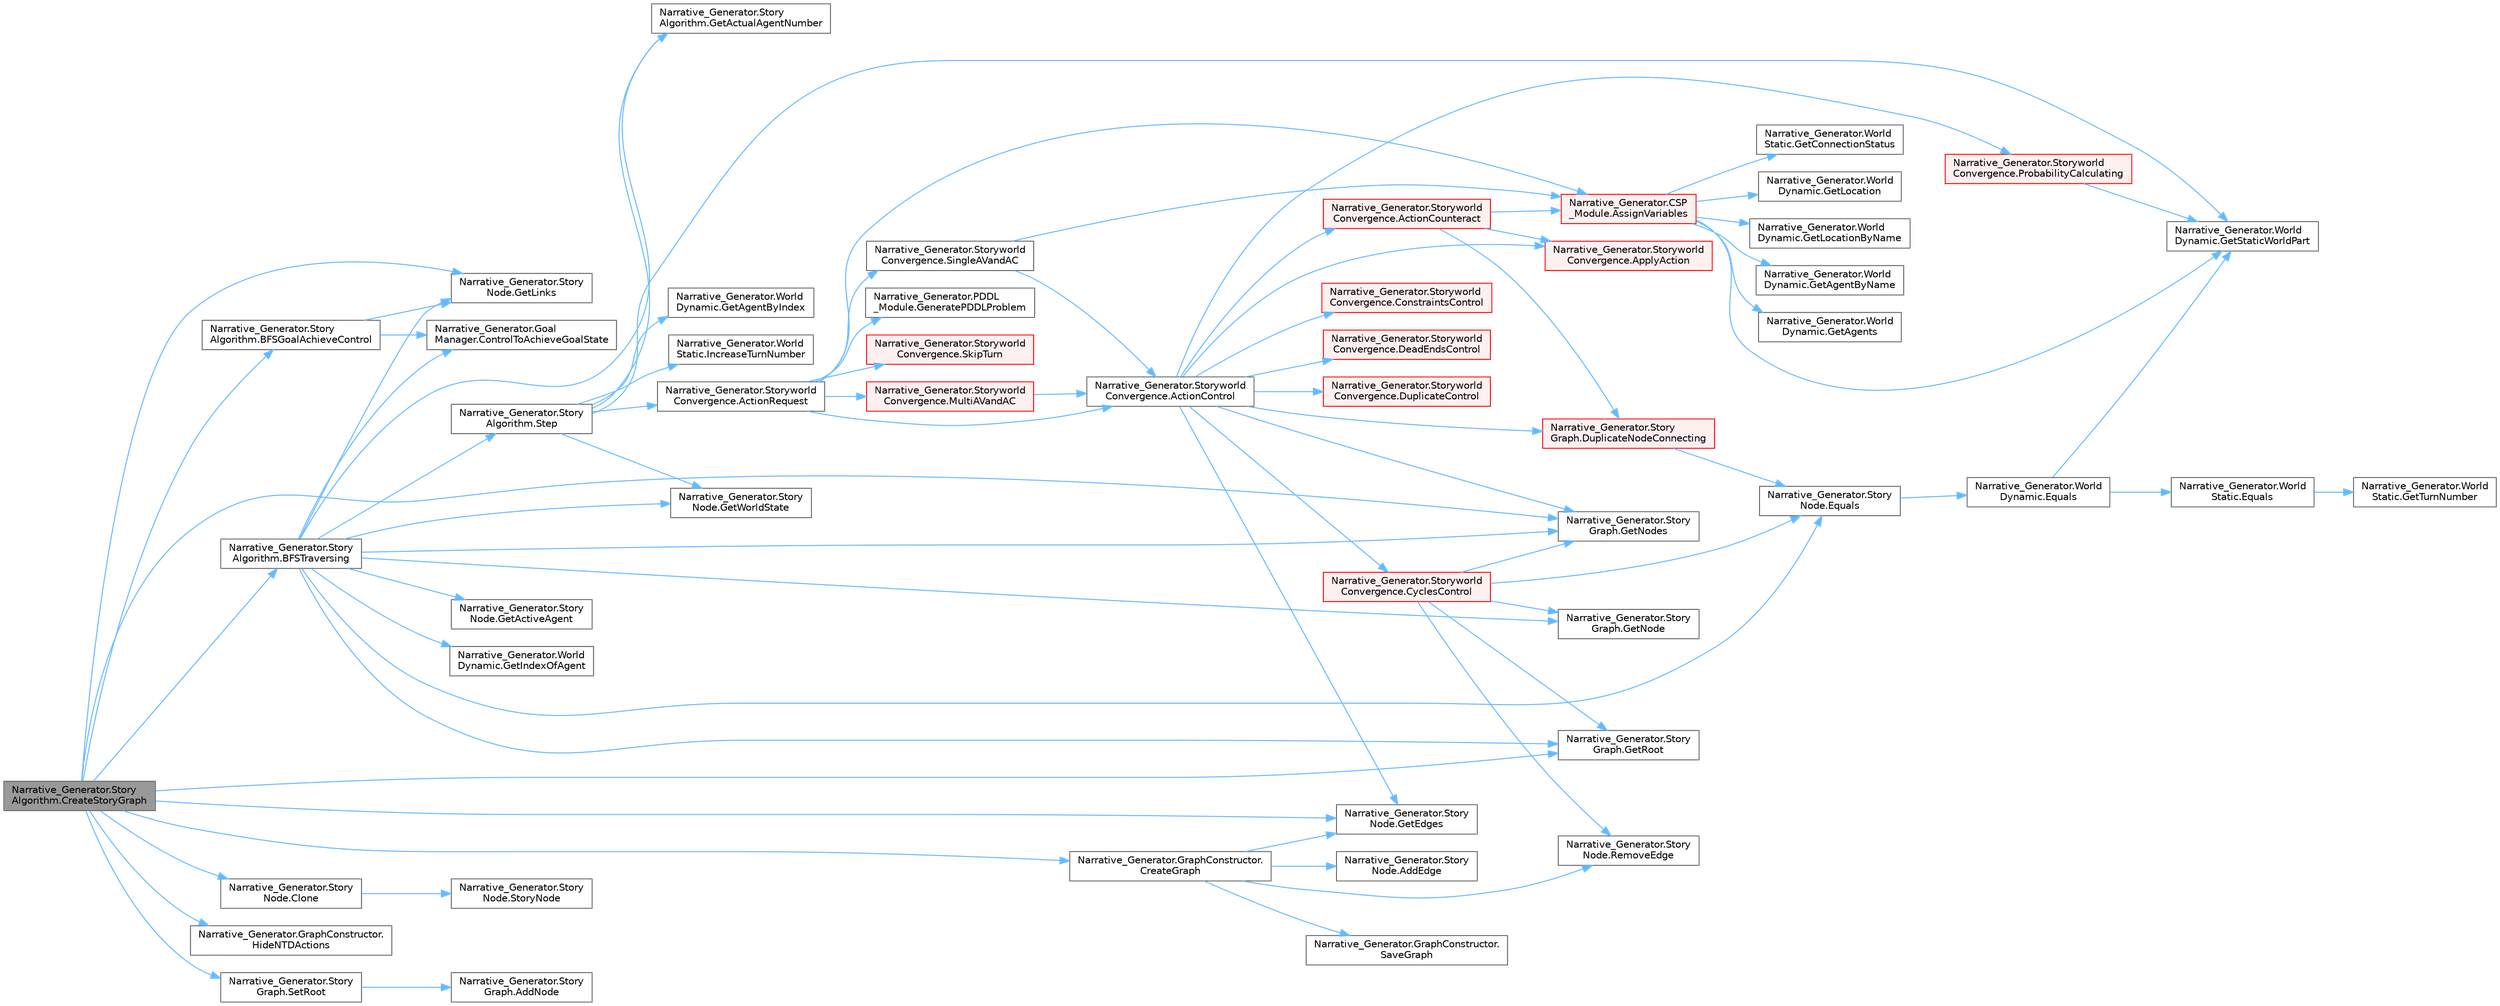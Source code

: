 digraph "Narrative_Generator.StoryAlgorithm.CreateStoryGraph"
{
 // LATEX_PDF_SIZE
  bgcolor="transparent";
  edge [fontname=Helvetica,fontsize=10,labelfontname=Helvetica,labelfontsize=10];
  node [fontname=Helvetica,fontsize=10,shape=box,height=0.2,width=0.4];
  rankdir="LR";
  Node1 [label="Narrative_Generator.Story\lAlgorithm.CreateStoryGraph",height=0.2,width=0.4,color="gray40", fillcolor="grey60", style="filled", fontcolor="black",tooltip="The method that controls the creation of the story graph."];
  Node1 -> Node2 [color="steelblue1",style="solid"];
  Node2 [label="Narrative_Generator.Story\lAlgorithm.BFSGoalAchieveControl",height=0.2,width=0.4,color="grey40", fillcolor="white", style="filled",URL="$class_narrative___generator_1_1_story_algorithm.html#a642de71021abf927ab6f4630287e3304",tooltip="A method that traverses the graph according to the concept of breadth-first search and determines the..."];
  Node2 -> Node3 [color="steelblue1",style="solid"];
  Node3 [label="Narrative_Generator.Goal\lManager.ControlToAchieveGoalState",height=0.2,width=0.4,color="grey40", fillcolor="white", style="filled",URL="$class_narrative___generator_1_1_goal_manager.html#a03884832e1dbd91103e5fa64610bcad7",tooltip="Checks the achievement of any of the goal conditions (in state)."];
  Node2 -> Node4 [color="steelblue1",style="solid"];
  Node4 [label="Narrative_Generator.Story\lNode.GetLinks",height=0.2,width=0.4,color="grey40", fillcolor="white", style="filled",URL="$class_narrative___generator_1_1_story_node.html#a97c8781334050ca7df409f2b46584660",tooltip="Returns a list of all nodes connected to this node."];
  Node1 -> Node5 [color="steelblue1",style="solid"];
  Node5 [label="Narrative_Generator.Story\lAlgorithm.BFSTraversing",height=0.2,width=0.4,color="grey40", fillcolor="white", style="filled",URL="$class_narrative___generator_1_1_story_algorithm.html#a7791dc587915617de53183d85424e7aa",tooltip="A method in which we sequentially create a story graph, node by node, starting at the root,..."];
  Node5 -> Node3 [color="steelblue1",style="solid"];
  Node5 -> Node6 [color="steelblue1",style="solid"];
  Node6 [label="Narrative_Generator.Story\lNode.Equals",height=0.2,width=0.4,color="grey40", fillcolor="white", style="filled",URL="$class_narrative___generator_1_1_story_node.html#a0b05d9dcfa6423f4247cceba1ad62eef",tooltip="Method for comparing two StoryNode instance."];
  Node6 -> Node7 [color="steelblue1",style="solid"];
  Node7 [label="Narrative_Generator.World\lDynamic.Equals",height=0.2,width=0.4,color="grey40", fillcolor="white", style="filled",URL="$class_narrative___generator_1_1_world_dynamic.html#a3b7c061efc8d23cb561bc940800e6a48",tooltip="Method for comparing two WorldDynamic instance."];
  Node7 -> Node8 [color="steelblue1",style="solid"];
  Node8 [label="Narrative_Generator.World\lStatic.Equals",height=0.2,width=0.4,color="grey40", fillcolor="white", style="filled",URL="$class_narrative___generator_1_1_world_static.html#aac70b40850296f313ceaf4f0bcad1549",tooltip="Method for comparing two WorldStatic instance."];
  Node8 -> Node9 [color="steelblue1",style="solid"];
  Node9 [label="Narrative_Generator.World\lStatic.GetTurnNumber",height=0.2,width=0.4,color="grey40", fillcolor="white", style="filled",URL="$class_narrative___generator_1_1_world_static.html#addfc6eedbd7e250cca63bec54ef714a7",tooltip="Returns the turn number."];
  Node7 -> Node10 [color="steelblue1",style="solid"];
  Node10 [label="Narrative_Generator.World\lDynamic.GetStaticWorldPart",height=0.2,width=0.4,color="grey40", fillcolor="white", style="filled",URL="$class_narrative___generator_1_1_world_dynamic.html#af84d5b47653c246de39ebfa7b791826a",tooltip="Returns a component with the static part of the state of this storyworld."];
  Node5 -> Node11 [color="steelblue1",style="solid"];
  Node11 [label="Narrative_Generator.Story\lNode.GetActiveAgent",height=0.2,width=0.4,color="grey40", fillcolor="white", style="filled",URL="$class_narrative___generator_1_1_story_node.html#ad12b92efc9b06a4ee82d4f975a4c5f1d",tooltip="Returns information about the active agent."];
  Node5 -> Node12 [color="steelblue1",style="solid"];
  Node12 [label="Narrative_Generator.Story\lAlgorithm.GetActualAgentNumber",height=0.2,width=0.4,color="grey40", fillcolor="white", style="filled",URL="$class_narrative___generator_1_1_story_algorithm.html#a13d33bb6e24a076bd720a5046193bad4",tooltip="A method that returns the index of the agent that should perform the action."];
  Node5 -> Node13 [color="steelblue1",style="solid"];
  Node13 [label="Narrative_Generator.World\lDynamic.GetIndexOfAgent",height=0.2,width=0.4,color="grey40", fillcolor="white", style="filled",URL="$class_narrative___generator_1_1_world_dynamic.html#aff1029d114e5fd8a0dea75c2cc001af8",tooltip="Returns the index of the specified agent in the list of agents."];
  Node5 -> Node4 [color="steelblue1",style="solid"];
  Node5 -> Node14 [color="steelblue1",style="solid"];
  Node14 [label="Narrative_Generator.Story\lGraph.GetNode",height=0.2,width=0.4,color="grey40", fillcolor="white", style="filled",URL="$class_narrative___generator_1_1_story_graph.html#aa2c2f7846cf71a52d3f669407a12d1c4",tooltip="Returns the specified node from the storygraph."];
  Node5 -> Node15 [color="steelblue1",style="solid"];
  Node15 [label="Narrative_Generator.Story\lGraph.GetNodes",height=0.2,width=0.4,color="grey40", fillcolor="white", style="filled",URL="$class_narrative___generator_1_1_story_graph.html#a87cf32c4d674ebd68744e77652666b57",tooltip="Returns a list of nodes in the storygraph."];
  Node5 -> Node16 [color="steelblue1",style="solid"];
  Node16 [label="Narrative_Generator.Story\lGraph.GetRoot",height=0.2,width=0.4,color="grey40", fillcolor="white", style="filled",URL="$class_narrative___generator_1_1_story_graph.html#a3100813aee5d85fa50becce42ddf5e8e",tooltip="Returns the root node of the storygraph."];
  Node5 -> Node17 [color="steelblue1",style="solid"];
  Node17 [label="Narrative_Generator.Story\lNode.GetWorldState",height=0.2,width=0.4,color="grey40", fillcolor="white", style="filled",URL="$class_narrative___generator_1_1_story_node.html#ab3e318148d1f96d599db8611347b42fb",tooltip="Returns the storyworld state stored by the node."];
  Node5 -> Node18 [color="steelblue1",style="solid"];
  Node18 [label="Narrative_Generator.Story\lAlgorithm.Step",height=0.2,width=0.4,color="grey40", fillcolor="white", style="filled",URL="$class_narrative___generator_1_1_story_algorithm.html#a14fcd8daa5dd92cef5b985a754ffa59e",tooltip="Convergence in turn asks agents for actions, checks them, applies them, counteracts them,..."];
  Node18 -> Node19 [color="steelblue1",style="solid"];
  Node19 [label="Narrative_Generator.Storyworld\lConvergence.ActionRequest",height=0.2,width=0.4,color="grey40", fillcolor="white", style="filled",URL="$class_narrative___generator_1_1_storyworld_convergence.html#a371ff7aeb10e59e3c51971228ea94378",tooltip="The agent updates his beliefs, calculates a plan, chooses an action, assigns variables to it,..."];
  Node19 -> Node20 [color="steelblue1",style="solid"];
  Node20 [label="Narrative_Generator.Storyworld\lConvergence.ActionControl",height=0.2,width=0.4,color="grey40", fillcolor="white", style="filled",URL="$class_narrative___generator_1_1_storyworld_convergence.html#ab63aeb27180c660c584261acd9e7051d",tooltip="Checking the action for violation of the established constraints and the reachability of the goal sta..."];
  Node20 -> Node21 [color="steelblue1",style="solid"];
  Node21 [label="Narrative_Generator.Storyworld\lConvergence.ActionCounteract",height=0.2,width=0.4,color="red", fillcolor="#FFF0F0", style="filled",URL="$class_narrative___generator_1_1_storyworld_convergence.html#add86637023cb151bb7e6ec3483cd500a",tooltip="A method that implements the system's response to an action that should not be applied."];
  Node21 -> Node22 [color="steelblue1",style="solid"];
  Node22 [label="Narrative_Generator.Storyworld\lConvergence.ApplyAction",height=0.2,width=0.4,color="red", fillcolor="#FFF0F0", style="filled",URL="$class_narrative___generator_1_1_storyworld_convergence.html#a445039b4f3958e2e00953e09ed37bde9",tooltip="The probability of success of the action is calculated, and if successful, it is applied."];
  Node21 -> Node47 [color="steelblue1",style="solid"];
  Node47 [label="Narrative_Generator.CSP\l_Module.AssignVariables",height=0.2,width=0.4,color="red", fillcolor="#FFF0F0", style="filled",URL="$class_narrative___generator_1_1_c_s_p___module.html#a004316ef422555e62376b259b9fc8e1d",tooltip="A method that assigns parameters to an action."];
  Node47 -> Node35 [color="steelblue1",style="solid"];
  Node35 [label="Narrative_Generator.World\lDynamic.GetAgentByName",height=0.2,width=0.4,color="grey40", fillcolor="white", style="filled",URL="$class_narrative___generator_1_1_world_dynamic.html#a9f88b0e9a4ab518930e6041610402747",tooltip="Returns the first founded agent with the specified name."];
  Node47 -> Node48 [color="steelblue1",style="solid"];
  Node48 [label="Narrative_Generator.World\lDynamic.GetAgents",height=0.2,width=0.4,color="grey40", fillcolor="white", style="filled",URL="$class_narrative___generator_1_1_world_dynamic.html#a4ab92e373f7498899df96f08e78b83e0",tooltip="Returns a list of all agents."];
  Node47 -> Node49 [color="steelblue1",style="solid"];
  Node49 [label="Narrative_Generator.World\lStatic.GetConnectionStatus",height=0.2,width=0.4,color="grey40", fillcolor="white", style="filled",URL="$class_narrative___generator_1_1_world_static.html#a9065e3f9e575c62cd237a9cf9078ba38",tooltip="Returns information about whether the rule about the presence of paths (connections) between location..."];
  Node47 -> Node50 [color="steelblue1",style="solid"];
  Node50 [label="Narrative_Generator.World\lDynamic.GetLocation",height=0.2,width=0.4,color="grey40", fillcolor="white", style="filled",URL="$class_narrative___generator_1_1_world_dynamic.html#a08a6971e9e037b7bc26cb07ed4bc7a4f",tooltip="Returns a location from the list of locations if the key (the static part of the location state) matc..."];
  Node47 -> Node51 [color="steelblue1",style="solid"];
  Node51 [label="Narrative_Generator.World\lDynamic.GetLocationByName",height=0.2,width=0.4,color="grey40", fillcolor="white", style="filled",URL="$class_narrative___generator_1_1_world_dynamic.html#a43619eb102a56e16a22a5aa5d5b7c1b0",tooltip="Returns a location from the list of locations if the specified name matches the name of the location."];
  Node47 -> Node10 [color="steelblue1",style="solid"];
  Node21 -> Node57 [color="steelblue1",style="solid"];
  Node57 [label="Narrative_Generator.Story\lGraph.DuplicateNodeConnecting",height=0.2,width=0.4,color="red", fillcolor="#FFF0F0", style="filled",URL="$class_narrative___generator_1_1_story_graph.html#a3caa66943f727fc97c6a8d255f8a0db9",tooltip="Connects two nodes if both already exist and are in the graph."];
  Node57 -> Node6 [color="steelblue1",style="solid"];
  Node20 -> Node22 [color="steelblue1",style="solid"];
  Node20 -> Node63 [color="steelblue1",style="solid"];
  Node63 [label="Narrative_Generator.Storyworld\lConvergence.ConstraintsControl",height=0.2,width=0.4,color="red", fillcolor="#FFF0F0", style="filled",URL="$class_narrative___generator_1_1_storyworld_convergence.html#a65a8ae1ebd5745f372f8aec0fc879066",tooltip="Checking whether the application of an action would violate the established constraints."];
  Node20 -> Node64 [color="steelblue1",style="solid"];
  Node64 [label="Narrative_Generator.Storyworld\lConvergence.CyclesControl",height=0.2,width=0.4,color="red", fillcolor="#FFF0F0", style="filled",URL="$class_narrative___generator_1_1_storyworld_convergence.html#a8b24e6d35f950febee35af944abef896",tooltip="A method that checks whether the effects of the action under test will cause cycles in the graph."];
  Node64 -> Node6 [color="steelblue1",style="solid"];
  Node64 -> Node14 [color="steelblue1",style="solid"];
  Node64 -> Node15 [color="steelblue1",style="solid"];
  Node64 -> Node16 [color="steelblue1",style="solid"];
  Node64 -> Node68 [color="steelblue1",style="solid"];
  Node68 [label="Narrative_Generator.Story\lNode.RemoveEdge",height=0.2,width=0.4,color="grey40", fillcolor="white", style="filled",URL="$class_narrative___generator_1_1_story_node.html#a92e61e0d5774d9f75f2812c89540a2ad",tooltip="Removes the specified edge from the list of all edges connected to the this node."];
  Node20 -> Node71 [color="steelblue1",style="solid"];
  Node71 [label="Narrative_Generator.Storyworld\lConvergence.DeadEndsControl",height=0.2,width=0.4,color="red", fillcolor="#FFF0F0", style="filled",URL="$class_narrative___generator_1_1_storyworld_convergence.html#ab2470de3ef2f8ecb825831da3a80b68d",tooltip="A method that checks whether the effects of the action under test will result in a dead end in the gr..."];
  Node20 -> Node73 [color="steelblue1",style="solid"];
  Node73 [label="Narrative_Generator.Storyworld\lConvergence.DuplicateControl",height=0.2,width=0.4,color="red", fillcolor="#FFF0F0", style="filled",URL="$class_narrative___generator_1_1_storyworld_convergence.html#a9fd047254836b0bec4a91f9cd06c9683",tooltip="A method that checks whether the effects of the checked action will lead to the creation of a node th..."];
  Node20 -> Node57 [color="steelblue1",style="solid"];
  Node20 -> Node61 [color="steelblue1",style="solid"];
  Node61 [label="Narrative_Generator.Story\lNode.GetEdges",height=0.2,width=0.4,color="grey40", fillcolor="white", style="filled",URL="$class_narrative___generator_1_1_story_node.html#a546432f24cda5eb8081df4866c781feb",tooltip="Returns a list of all edges connected to the this node."];
  Node20 -> Node15 [color="steelblue1",style="solid"];
  Node20 -> Node74 [color="steelblue1",style="solid"];
  Node74 [label="Narrative_Generator.Storyworld\lConvergence.ProbabilityCalculating",height=0.2,width=0.4,color="red", fillcolor="#FFF0F0", style="filled",URL="$class_narrative___generator_1_1_storyworld_convergence.html#a0fbb8997af07668c9a8962276c53ab92",tooltip="Calculation of the probability of success of the action."];
  Node74 -> Node10 [color="steelblue1",style="solid"];
  Node19 -> Node47 [color="steelblue1",style="solid"];
  Node19 -> Node76 [color="steelblue1",style="solid"];
  Node76 [label="Narrative_Generator.PDDL\l_Module.GeneratePDDLProblem",height=0.2,width=0.4,color="grey40", fillcolor="white", style="filled",URL="$class_narrative___generator_1_1_p_d_d_l___module.html#aacd40cc3a1964965144f199800a8b428",tooltip="A method that generates a planning problem, based on the agent's beliefs, in the PDDL language."];
  Node19 -> Node77 [color="steelblue1",style="solid"];
  Node77 [label="Narrative_Generator.Storyworld\lConvergence.MultiAVandAC",height=0.2,width=0.4,color="red", fillcolor="#FFF0F0", style="filled",URL="$class_narrative___generator_1_1_storyworld_convergence.html#a27d193b37c3114cc18d690e4846de59c",tooltip="A method that assigns variables (parameters) and checks the constraints of several actions of the sam..."];
  Node77 -> Node20 [color="steelblue1",style="solid"];
  Node19 -> Node90 [color="steelblue1",style="solid"];
  Node90 [label="Narrative_Generator.Storyworld\lConvergence.SingleAVandAC",height=0.2,width=0.4,color="grey40", fillcolor="white", style="filled",URL="$class_narrative___generator_1_1_storyworld_convergence.html#a89bee4b7f2aaec44bd5aac2d8f020981",tooltip="A method that assigns variables (parameters) and checks the constraints of one specific action."];
  Node90 -> Node20 [color="steelblue1",style="solid"];
  Node90 -> Node47 [color="steelblue1",style="solid"];
  Node19 -> Node91 [color="steelblue1",style="solid"];
  Node91 [label="Narrative_Generator.Storyworld\lConvergence.SkipTurn",height=0.2,width=0.4,color="red", fillcolor="#FFF0F0", style="filled",URL="$class_narrative___generator_1_1_storyworld_convergence.html#a31d2877f2e912775e91e230e64ef1123",tooltip="To skip a turn (action), an action \"NothingToDo\" is created and applied."];
  Node18 -> Node12 [color="steelblue1",style="solid"];
  Node18 -> Node93 [color="steelblue1",style="solid"];
  Node93 [label="Narrative_Generator.World\lDynamic.GetAgentByIndex",height=0.2,width=0.4,color="grey40", fillcolor="white", style="filled",URL="$class_narrative___generator_1_1_world_dynamic.html#a082811db2064d6ee86c775bb2843bc92",tooltip="Returns the agent with the specified index."];
  Node18 -> Node10 [color="steelblue1",style="solid"];
  Node18 -> Node17 [color="steelblue1",style="solid"];
  Node18 -> Node94 [color="steelblue1",style="solid"];
  Node94 [label="Narrative_Generator.World\lStatic.IncreaseTurnNumber",height=0.2,width=0.4,color="grey40", fillcolor="white", style="filled",URL="$class_narrative___generator_1_1_world_static.html#a7aca92d28d23d64994229347f600ce42",tooltip="Increases the move turn by one."];
  Node1 -> Node95 [color="steelblue1",style="solid"];
  Node95 [label="Narrative_Generator.Story\lNode.Clone",height=0.2,width=0.4,color="grey40", fillcolor="white", style="filled",URL="$class_narrative___generator_1_1_story_node.html#ab4b52b28ba0942e21f3c0a66278f8f22",tooltip="Method for cloning an StoryNode instance."];
  Node95 -> Node96 [color="steelblue1",style="solid"];
  Node96 [label="Narrative_Generator.Story\lNode.StoryNode",height=0.2,width=0.4,color="grey40", fillcolor="white", style="filled",URL="$class_narrative___generator_1_1_story_node.html#a48457d0cb7f257faead36791966a8a87",tooltip="Constructor without parameters."];
  Node1 -> Node97 [color="steelblue1",style="solid"];
  Node97 [label="Narrative_Generator.GraphСonstructor.\lCreateGraph",height=0.2,width=0.4,color="grey40", fillcolor="white", style="filled",URL="$class_narrative___generator_1_1_graph_xD0_xA1onstructor.html#a0e9500498baf3800fbb842ec0d6e7c33",tooltip="A method that describes the transmitted story graph in text format and creates a visualization based ..."];
  Node97 -> Node29 [color="steelblue1",style="solid"];
  Node29 [label="Narrative_Generator.Story\lNode.AddEdge",height=0.2,width=0.4,color="grey40", fillcolor="white", style="filled",URL="$class_narrative___generator_1_1_story_node.html#a0a65add5dec78fa836cec82ba6cea413",tooltip="Adds the specified edge to the list of edges connected to this node."];
  Node97 -> Node61 [color="steelblue1",style="solid"];
  Node97 -> Node68 [color="steelblue1",style="solid"];
  Node97 -> Node98 [color="steelblue1",style="solid"];
  Node98 [label="Narrative_Generator.GraphСonstructor.\lSaveGraph",height=0.2,width=0.4,color="grey40", fillcolor="white", style="filled",URL="$class_narrative___generator_1_1_graph_xD0_xA1onstructor.html#a6e48ccd1fe815c76a41504941e5fa67b",tooltip="A method that saves the textual description of the graph to a file with the specified name."];
  Node1 -> Node61 [color="steelblue1",style="solid"];
  Node1 -> Node4 [color="steelblue1",style="solid"];
  Node1 -> Node15 [color="steelblue1",style="solid"];
  Node1 -> Node16 [color="steelblue1",style="solid"];
  Node1 -> Node99 [color="steelblue1",style="solid"];
  Node99 [label="Narrative_Generator.GraphСonstructor.\lHideNTDActions",height=0.2,width=0.4,color="grey40", fillcolor="white", style="filled",URL="$class_narrative___generator_1_1_graph_xD0_xA1onstructor.html#acce388ed14826ef58cf2273dc659fa42",tooltip="Activator settings to hide \"empty\" actions."];
  Node1 -> Node100 [color="steelblue1",style="solid"];
  Node100 [label="Narrative_Generator.Story\lGraph.SetRoot",height=0.2,width=0.4,color="grey40", fillcolor="white", style="filled",URL="$class_narrative___generator_1_1_story_graph.html#a4024af2564e6862966018a251cce93f2",tooltip="Sets the root node for the storygraph."];
  Node100 -> Node24 [color="steelblue1",style="solid"];
  Node24 [label="Narrative_Generator.Story\lGraph.AddNode",height=0.2,width=0.4,color="grey40", fillcolor="white", style="filled",URL="$class_narrative___generator_1_1_story_graph.html#ae385d927dff633e65abe67aac889ad68",tooltip="Adds a node to the list of nodes in the story graph."];
}
